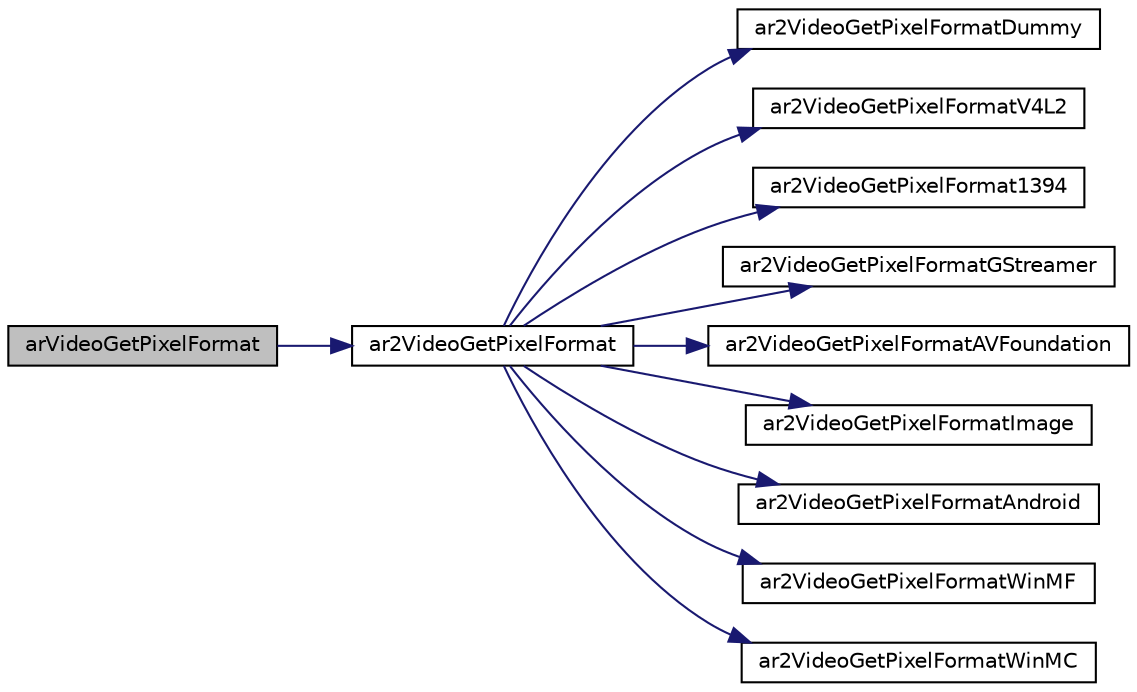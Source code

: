 digraph "arVideoGetPixelFormat"
{
 // INTERACTIVE_SVG=YES
  edge [fontname="Helvetica",fontsize="10",labelfontname="Helvetica",labelfontsize="10"];
  node [fontname="Helvetica",fontsize="10",shape=record];
  rankdir="LR";
  Node1 [label="arVideoGetPixelFormat",height=0.2,width=0.4,color="black", fillcolor="grey75", style="filled", fontcolor="black"];
  Node1 -> Node2 [color="midnightblue",fontsize="10",style="solid",fontname="Helvetica"];
  Node2 [label="ar2VideoGetPixelFormat",height=0.2,width=0.4,color="black", fillcolor="white", style="filled",URL="$video_8h.html#ac28ef599c820f9fe9217dbc75b9c4335"];
  Node2 -> Node3 [color="midnightblue",fontsize="10",style="solid",fontname="Helvetica"];
  Node3 [label="ar2VideoGetPixelFormatDummy",height=0.2,width=0.4,color="black", fillcolor="white", style="filled",URL="$video_dummy_8h.html#aef5bd63c5abf5e4479664647c084644b"];
  Node2 -> Node4 [color="midnightblue",fontsize="10",style="solid",fontname="Helvetica"];
  Node4 [label="ar2VideoGetPixelFormatV4L2",height=0.2,width=0.4,color="black", fillcolor="white", style="filled",URL="$video_v4_l2_8h.html#aab61669af9d839aa23ecd79d1c4bde5a"];
  Node2 -> Node5 [color="midnightblue",fontsize="10",style="solid",fontname="Helvetica"];
  Node5 [label="ar2VideoGetPixelFormat1394",height=0.2,width=0.4,color="black", fillcolor="white", style="filled",URL="$video1394_8h.html#a1eb40205f18baab9d12c0bc187e9b50e"];
  Node2 -> Node6 [color="midnightblue",fontsize="10",style="solid",fontname="Helvetica"];
  Node6 [label="ar2VideoGetPixelFormatGStreamer",height=0.2,width=0.4,color="black", fillcolor="white", style="filled",URL="$video_g_streamer_8h.html#a8b53b15ce8566d0887b1a543ed6102ae"];
  Node2 -> Node7 [color="midnightblue",fontsize="10",style="solid",fontname="Helvetica"];
  Node7 [label="ar2VideoGetPixelFormatAVFoundation",height=0.2,width=0.4,color="black", fillcolor="white", style="filled",URL="$video_a_v_foundation_8h.html#a98d99736ba21ff6f85c9da3e0e2acab8"];
  Node2 -> Node8 [color="midnightblue",fontsize="10",style="solid",fontname="Helvetica"];
  Node8 [label="ar2VideoGetPixelFormatImage",height=0.2,width=0.4,color="black", fillcolor="white", style="filled",URL="$video_image_8h.html#a4e14913d6bea4a02cd3d17ddd95e2544"];
  Node2 -> Node9 [color="midnightblue",fontsize="10",style="solid",fontname="Helvetica"];
  Node9 [label="ar2VideoGetPixelFormatAndroid",height=0.2,width=0.4,color="black", fillcolor="white", style="filled",URL="$video_android_8h.html#ac511ed131837c08ea6f17725dd87d2bc"];
  Node2 -> Node10 [color="midnightblue",fontsize="10",style="solid",fontname="Helvetica"];
  Node10 [label="ar2VideoGetPixelFormatWinMF",height=0.2,width=0.4,color="black", fillcolor="white", style="filled",URL="$video_windows_media_foundation_8h.html#a7155272e53d6a7b98cfbd616313e7e6c"];
  Node2 -> Node11 [color="midnightblue",fontsize="10",style="solid",fontname="Helvetica"];
  Node11 [label="ar2VideoGetPixelFormatWinMC",height=0.2,width=0.4,color="black", fillcolor="white", style="filled",URL="$video_windows_media_capture_8h.html#ac9ad7a1f796558ec9dbb80f2031c8411"];
}
